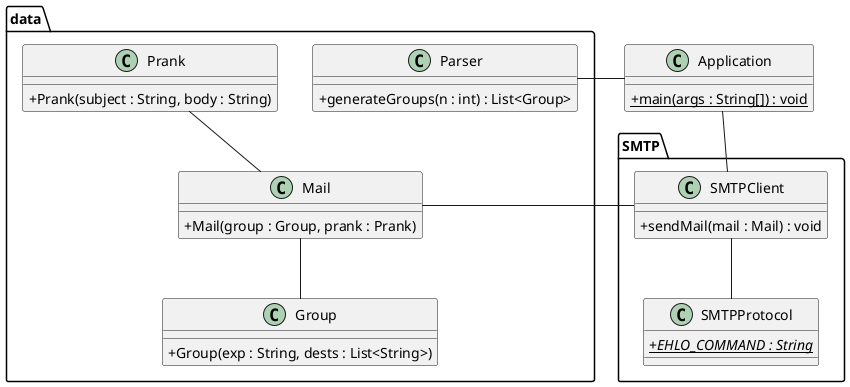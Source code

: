 @startuml

skinparam classAttributeIconSize 0

class Application {
    + {static} main(args : String[]) : void
}

package data {

    class Group {
        + Group(exp : String, dests : List<String>)
    }

    class Mail {
        + Mail(group : Group, prank : Prank)
    }

    class Parser {
        + generateGroups(n : int) : List<Group>
    }

    class Prank {
        + Prank(subject : String, body : String)
    }

    Mail -- Group
    Prank -- Mail
}

package SMTP {

    class SMTPClient {
        + sendMail(mail : Mail) : void
    }

    class SMTPProtocol {
        + <i>{static} EHLO_COMMAND : String</i>
    }

    SMTPClient -- SMTPProtocol
    Mail - SMTPClient
}

Application - SMTPClient
Application - Parser

@end
